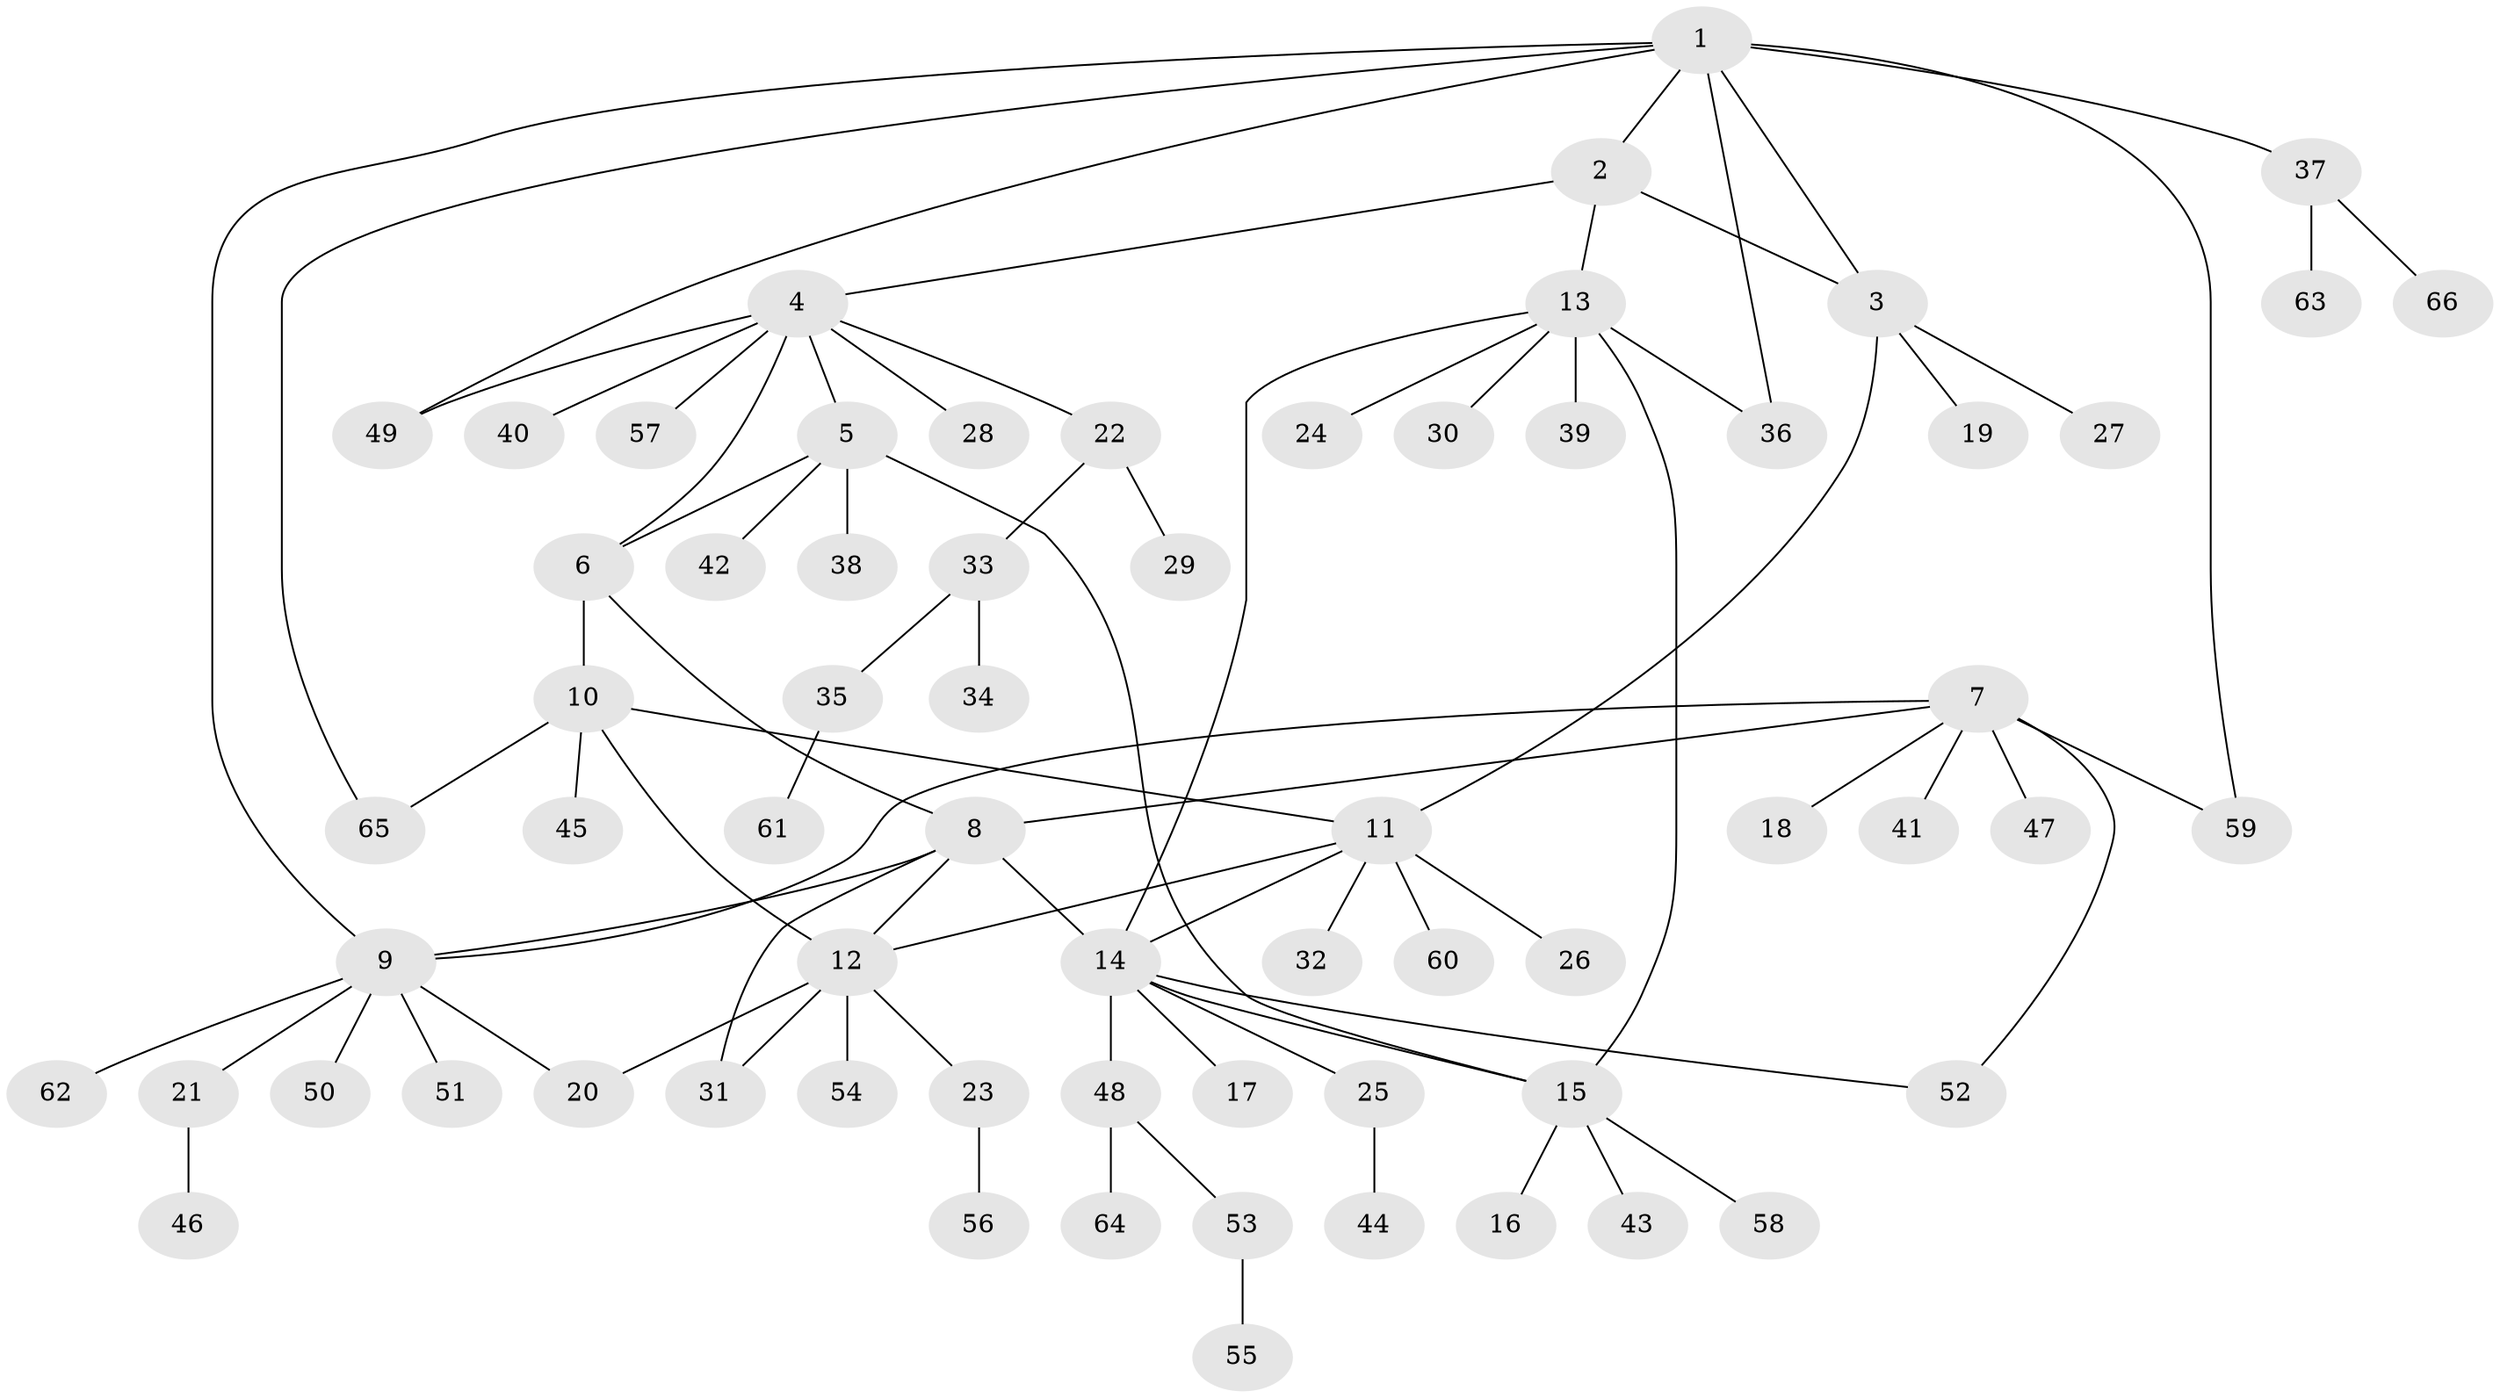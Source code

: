 // Generated by graph-tools (version 1.1) at 2025/26/03/09/25 03:26:38]
// undirected, 66 vertices, 83 edges
graph export_dot {
graph [start="1"]
  node [color=gray90,style=filled];
  1;
  2;
  3;
  4;
  5;
  6;
  7;
  8;
  9;
  10;
  11;
  12;
  13;
  14;
  15;
  16;
  17;
  18;
  19;
  20;
  21;
  22;
  23;
  24;
  25;
  26;
  27;
  28;
  29;
  30;
  31;
  32;
  33;
  34;
  35;
  36;
  37;
  38;
  39;
  40;
  41;
  42;
  43;
  44;
  45;
  46;
  47;
  48;
  49;
  50;
  51;
  52;
  53;
  54;
  55;
  56;
  57;
  58;
  59;
  60;
  61;
  62;
  63;
  64;
  65;
  66;
  1 -- 2;
  1 -- 3;
  1 -- 9;
  1 -- 36;
  1 -- 37;
  1 -- 49;
  1 -- 59;
  1 -- 65;
  2 -- 3;
  2 -- 4;
  2 -- 13;
  3 -- 11;
  3 -- 19;
  3 -- 27;
  4 -- 5;
  4 -- 6;
  4 -- 22;
  4 -- 28;
  4 -- 40;
  4 -- 49;
  4 -- 57;
  5 -- 6;
  5 -- 15;
  5 -- 38;
  5 -- 42;
  6 -- 8;
  6 -- 10;
  7 -- 8;
  7 -- 9;
  7 -- 18;
  7 -- 41;
  7 -- 47;
  7 -- 52;
  7 -- 59;
  8 -- 9;
  8 -- 12;
  8 -- 14;
  8 -- 31;
  9 -- 20;
  9 -- 21;
  9 -- 50;
  9 -- 51;
  9 -- 62;
  10 -- 11;
  10 -- 12;
  10 -- 45;
  10 -- 65;
  11 -- 12;
  11 -- 14;
  11 -- 26;
  11 -- 32;
  11 -- 60;
  12 -- 20;
  12 -- 23;
  12 -- 31;
  12 -- 54;
  13 -- 14;
  13 -- 15;
  13 -- 24;
  13 -- 30;
  13 -- 36;
  13 -- 39;
  14 -- 15;
  14 -- 17;
  14 -- 25;
  14 -- 48;
  14 -- 52;
  15 -- 16;
  15 -- 43;
  15 -- 58;
  21 -- 46;
  22 -- 29;
  22 -- 33;
  23 -- 56;
  25 -- 44;
  33 -- 34;
  33 -- 35;
  35 -- 61;
  37 -- 63;
  37 -- 66;
  48 -- 53;
  48 -- 64;
  53 -- 55;
}
